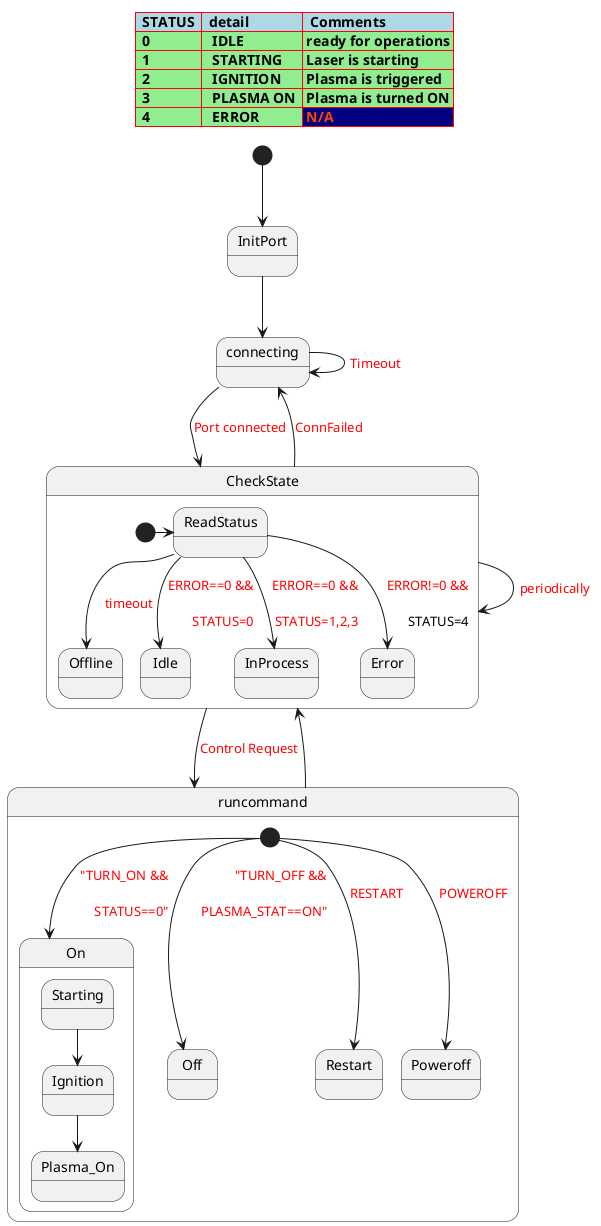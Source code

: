@startuml
title XWS operation FSM

title
<#lightblue,#red>|=  STATUS  |=  detail  |=  Comments |
<#lightgreen>|  0  |   IDLE  | ready for operations |
<#lightgreen>|  1  |   STARTING  | Laser is starting |
<#lightgreen>|  2  |   IGNITION  | Plasma is triggered |
<#lightgreen>|  3  |   PLASMA ON  | Plasma is turned ON |
<#lightgreen>|  4  |   ERROR  |<#Navy><color:OrangeRed><b> N/A|
end title

  [*] --> InitPort
  InitPort --> connecting
  connecting --> connecting : <color:red>Timeout
  connecting -d-> CheckState :<color:red>Port connected
  CheckState --> CheckState : <color:red>periodically
  CheckState --> runcommand : <color:red>Control Request
  runcommand -u-> CheckState
  CheckState -u-> connecting : <color:red>ConnFailed

  state runcommand {
    [*] --> On       : <color:red> "TURN_ON &&\r\n <color:red> STATUS==0"
    [*] --> Off      : <color:red> "TURN_OFF &&\r\n <color:red> PLASMA_STAT==ON"
    [*] --> Restart  : <color:red>RESTART
    [*] --> Poweroff : <color:red>POWEROFF
    state On {
       Starting --> Ignition
       Ignition --> Plasma_On
    }
    state Off {
    }
  }

  state CheckState {

     [*] -> ReadStatus

     /'
     state ifopt <<choice>>
     ifopt -u> connecting  : <color:red>RESTART ||\r <color:red>POWEROFF
     ifopt -d> ReadStatus  : <color:red>else
     '/


     ReadStatus -d-> Offline      : <color:red>timeout
     ReadStatus -d-> Idle         : <color:red>ERROR==0 &&\r\n <color:red>STATUS=0
     ReadStatus -d-> InProcess    : <color:red>ERROR==0 &&\r\n <color:red>STATUS=1,2,3
     ReadStatus -d-> Error        : <color:red>ERROR!=0 &&\r\n STATUS=4
  }

@enduml